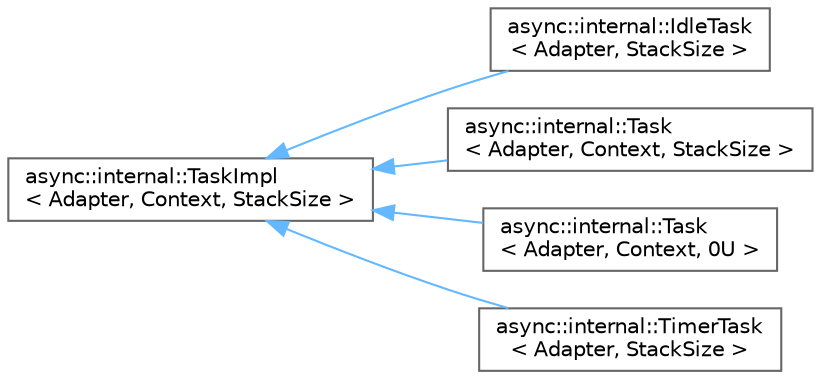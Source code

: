 digraph "Graphical Class Hierarchy"
{
 // LATEX_PDF_SIZE
  bgcolor="transparent";
  edge [fontname=Helvetica,fontsize=10,labelfontname=Helvetica,labelfontsize=10];
  node [fontname=Helvetica,fontsize=10,shape=box,height=0.2,width=0.4];
  rankdir="LR";
  Node0 [id="Node000000",label="async::internal::TaskImpl\l\< Adapter, Context, StackSize \>",height=0.2,width=0.4,color="grey40", fillcolor="white", style="filled",URL="$dc/d14/classasync_1_1internal_1_1TaskImpl.html",tooltip=" "];
  Node0 -> Node1 [id="edge6_Node000000_Node000001",dir="back",color="steelblue1",style="solid",tooltip=" "];
  Node1 [id="Node000001",label="async::internal::IdleTask\l\< Adapter, StackSize \>",height=0.2,width=0.4,color="grey40", fillcolor="white", style="filled",URL="$df/d47/structasync_1_1internal_1_1IdleTask.html",tooltip=" "];
  Node0 -> Node2 [id="edge7_Node000000_Node000002",dir="back",color="steelblue1",style="solid",tooltip=" "];
  Node2 [id="Node000002",label="async::internal::Task\l\< Adapter, Context, StackSize \>",height=0.2,width=0.4,color="grey40", fillcolor="white", style="filled",URL="$d6/dce/structasync_1_1internal_1_1Task.html",tooltip=" "];
  Node0 -> Node3 [id="edge8_Node000000_Node000003",dir="back",color="steelblue1",style="solid",tooltip=" "];
  Node3 [id="Node000003",label="async::internal::Task\l\< Adapter, Context, 0U \>",height=0.2,width=0.4,color="grey40", fillcolor="white", style="filled",URL="$d0/d2e/structasync_1_1internal_1_1Task_3_01Adapter_00_01Context_00_010U_01_4.html",tooltip=" "];
  Node0 -> Node4 [id="edge9_Node000000_Node000004",dir="back",color="steelblue1",style="solid",tooltip=" "];
  Node4 [id="Node000004",label="async::internal::TimerTask\l\< Adapter, StackSize \>",height=0.2,width=0.4,color="grey40", fillcolor="white", style="filled",URL="$d5/d16/structasync_1_1internal_1_1TimerTask.html",tooltip=" "];
}
